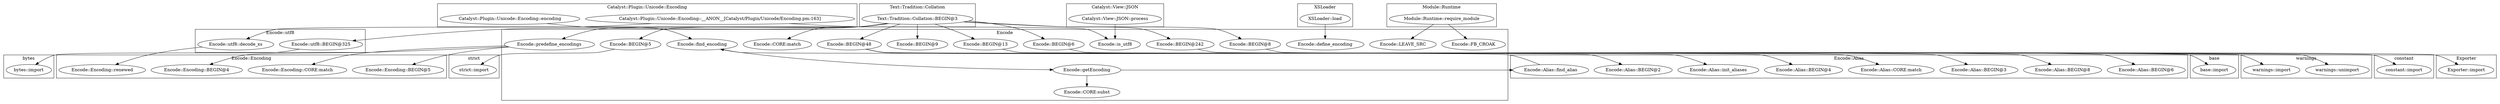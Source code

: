 digraph {
graph [overlap=false]
subgraph cluster_Text_Tradition_Collation {
	label="Text::Tradition::Collation";
	"Text::Tradition::Collation::BEGIN@3";
}
subgraph cluster_constant {
	label="constant";
	"constant::import";
}
subgraph cluster_Catalyst_View_JSON {
	label="Catalyst::View::JSON";
	"Catalyst::View::JSON::process";
}
subgraph cluster_Encode_Encoding {
	label="Encode::Encoding";
	"Encode::Encoding::BEGIN@4";
	"Encode::Encoding::BEGIN@5";
	"Encode::Encoding::CORE:match";
	"Encode::Encoding::renewed";
}
subgraph cluster_Encode_Alias {
	label="Encode::Alias";
	"Encode::Alias::BEGIN@6";
	"Encode::Alias::BEGIN@8";
	"Encode::Alias::BEGIN@3";
	"Encode::Alias::CORE:match";
	"Encode::Alias::BEGIN@4";
	"Encode::Alias::find_alias";
	"Encode::Alias::init_aliases";
	"Encode::Alias::BEGIN@2";
}
subgraph cluster_warnings {
	label="warnings";
	"warnings::unimport";
	"warnings::import";
}
subgraph cluster_XSLoader {
	label="XSLoader";
	"XSLoader::load";
}
subgraph cluster_Encode_utf8 {
	label="Encode::utf8";
	"Encode::utf8::decode_xs";
	"Encode::utf8::BEGIN@325";
}
subgraph cluster_base {
	label="base";
	"base::import";
}
subgraph cluster_Module_Runtime {
	label="Module::Runtime";
	"Module::Runtime::require_module";
}
subgraph cluster_Exporter {
	label="Exporter";
	"Exporter::import";
}
subgraph cluster_bytes {
	label="bytes";
	"bytes::import";
}
subgraph cluster_Encode {
	label="Encode";
	"Encode::CORE:match";
	"Encode::BEGIN@13";
	"Encode::define_encoding";
	"Encode::predefine_encodings";
	"Encode::BEGIN@242";
	"Encode::BEGIN@8";
	"Encode::BEGIN@48";
	"Encode::BEGIN@6";
	"Encode::CORE:subst";
	"Encode::BEGIN@9";
	"Encode::find_encoding";
	"Encode::BEGIN@5";
	"Encode::getEncoding";
	"Encode::FB_CROAK";
	"Encode::is_utf8";
	"Encode::LEAVE_SRC";
}
subgraph cluster_Catalyst_Plugin_Unicode_Encoding {
	label="Catalyst::Plugin::Unicode::Encoding";
	"Catalyst::Plugin::Unicode::Encoding::encoding";
	"Catalyst::Plugin::Unicode::Encoding::__ANON__[Catalyst/Plugin/Unicode/Encoding.pm:163]";
}
subgraph cluster_strict {
	label="strict";
	"strict::import";
}
"Text::Tradition::Collation::BEGIN@3" -> "Encode::BEGIN@13";
"Text::Tradition::Collation::BEGIN@3" -> "Encode::BEGIN@242";
"Encode::BEGIN@48" -> "Encode::Alias::BEGIN@6";
"Catalyst::Plugin::Unicode::Encoding::__ANON__[Catalyst/Plugin/Unicode/Encoding.pm:163]" -> "Encode::utf8::decode_xs";
"Text::Tradition::Collation::BEGIN@3" -> "Encode::BEGIN@48";
"Encode::getEncoding" -> "Encode::CORE:subst";
"Text::Tradition::Collation::BEGIN@3" -> "Encode::predefine_encodings";
"Encode::BEGIN@48" -> "Encode::Alias::BEGIN@4";
"Text::Tradition::Collation::BEGIN@3" -> "Encode::BEGIN@6";
"Encode::BEGIN@8" -> "constant::import";
"Encode::predefine_encodings" -> "Encode::Encoding::CORE:match";
"Encode::BEGIN@5" -> "strict::import";
"Encode::predefine_encodings" -> "Encode::Encoding::BEGIN@4";
"Encode::BEGIN@48" -> "Encode::Alias::init_aliases";
"Text::Tradition::Collation::BEGIN@3" -> "Encode::utf8::BEGIN@325";
"Encode::BEGIN@48" -> "Exporter::import";
"Text::Tradition::Collation::BEGIN@3" -> "Encode::BEGIN@9";
"Module::Runtime::require_module" -> "Encode::FB_CROAK";
"Encode::BEGIN@13" -> "base::import";
"Encode::BEGIN@6" -> "warnings::import";
"Encode::BEGIN@48" -> "Encode::Alias::BEGIN@2";
"Encode::utf8::BEGIN@325" -> "bytes::import";
"Encode::BEGIN@242" -> "warnings::unimport";
"Catalyst::View::JSON::process" -> "Encode::is_utf8";
"Catalyst::Plugin::Unicode::Encoding::__ANON__[Catalyst/Plugin/Unicode/Encoding.pm:163]" -> "Encode::is_utf8";
"Encode::find_encoding" -> "Encode::getEncoding";
"Encode::getEncoding" -> "Encode::Alias::find_alias";
"Encode::BEGIN@48" -> "Encode::Alias::CORE:match";
"Module::Runtime::require_module" -> "Encode::LEAVE_SRC";
"Text::Tradition::Collation::BEGIN@3" -> "Encode::BEGIN@5";
"Encode::BEGIN@48" -> "Encode::Alias::BEGIN@3";
"Text::Tradition::Collation::BEGIN@3" -> "Encode::BEGIN@8";
"Encode::BEGIN@48" -> "Encode::Alias::BEGIN@8";
"Encode::utf8::decode_xs" -> "Encode::Encoding::renewed";
"Catalyst::Plugin::Unicode::Encoding::encoding" -> "Encode::find_encoding";
"Encode::Alias::find_alias" -> "Encode::find_encoding";
"Text::Tradition::Collation::BEGIN@3" -> "Encode::CORE:match";
"XSLoader::load" -> "Encode::define_encoding";
"Encode::predefine_encodings" -> "Encode::Encoding::BEGIN@5";
}
